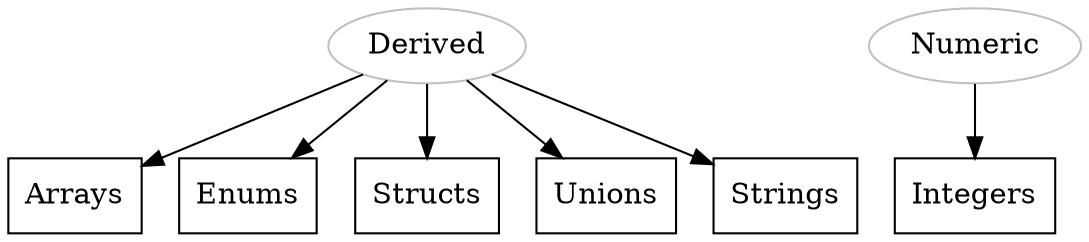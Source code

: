 digraph G {
    node [shape="box", font="Times New Roman"]
    
    derived [label="Derived", shape="ellipse", color="gray"]
    numeric [label="Numeric", shape="ellipse", color="gray"]
    
    arrays [label="Arrays"]
    enums [label="Enums"]
    structs [label="Structs"]
    unions [label="Unions"]
    

    
    integers [label="Integers"]
    strings [label="Strings"]
    
    numeric -> integers
    derived -> {strings, arrays, enums, structs, unions}
}
